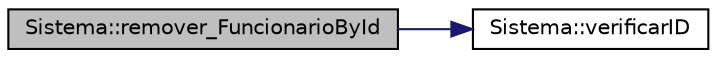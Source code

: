 digraph "Sistema::remover_FuncionarioById"
{
  edge [fontname="Helvetica",fontsize="10",labelfontname="Helvetica",labelfontsize="10"];
  node [fontname="Helvetica",fontsize="10",shape=record];
  rankdir="LR";
  Node119 [label="Sistema::remover_FuncionarioById",height=0.2,width=0.4,color="black", fillcolor="grey75", style="filled", fontcolor="black"];
  Node119 -> Node120 [color="midnightblue",fontsize="10",style="solid",fontname="Helvetica"];
  Node120 [label="Sistema::verificarID",height=0.2,width=0.4,color="black", fillcolor="white", style="filled",URL="$class_sistema.html#a1d9ef2a50059785ec0d5d09e89a20b4f",tooltip="Checa se id do funcionário já existe. "];
}
